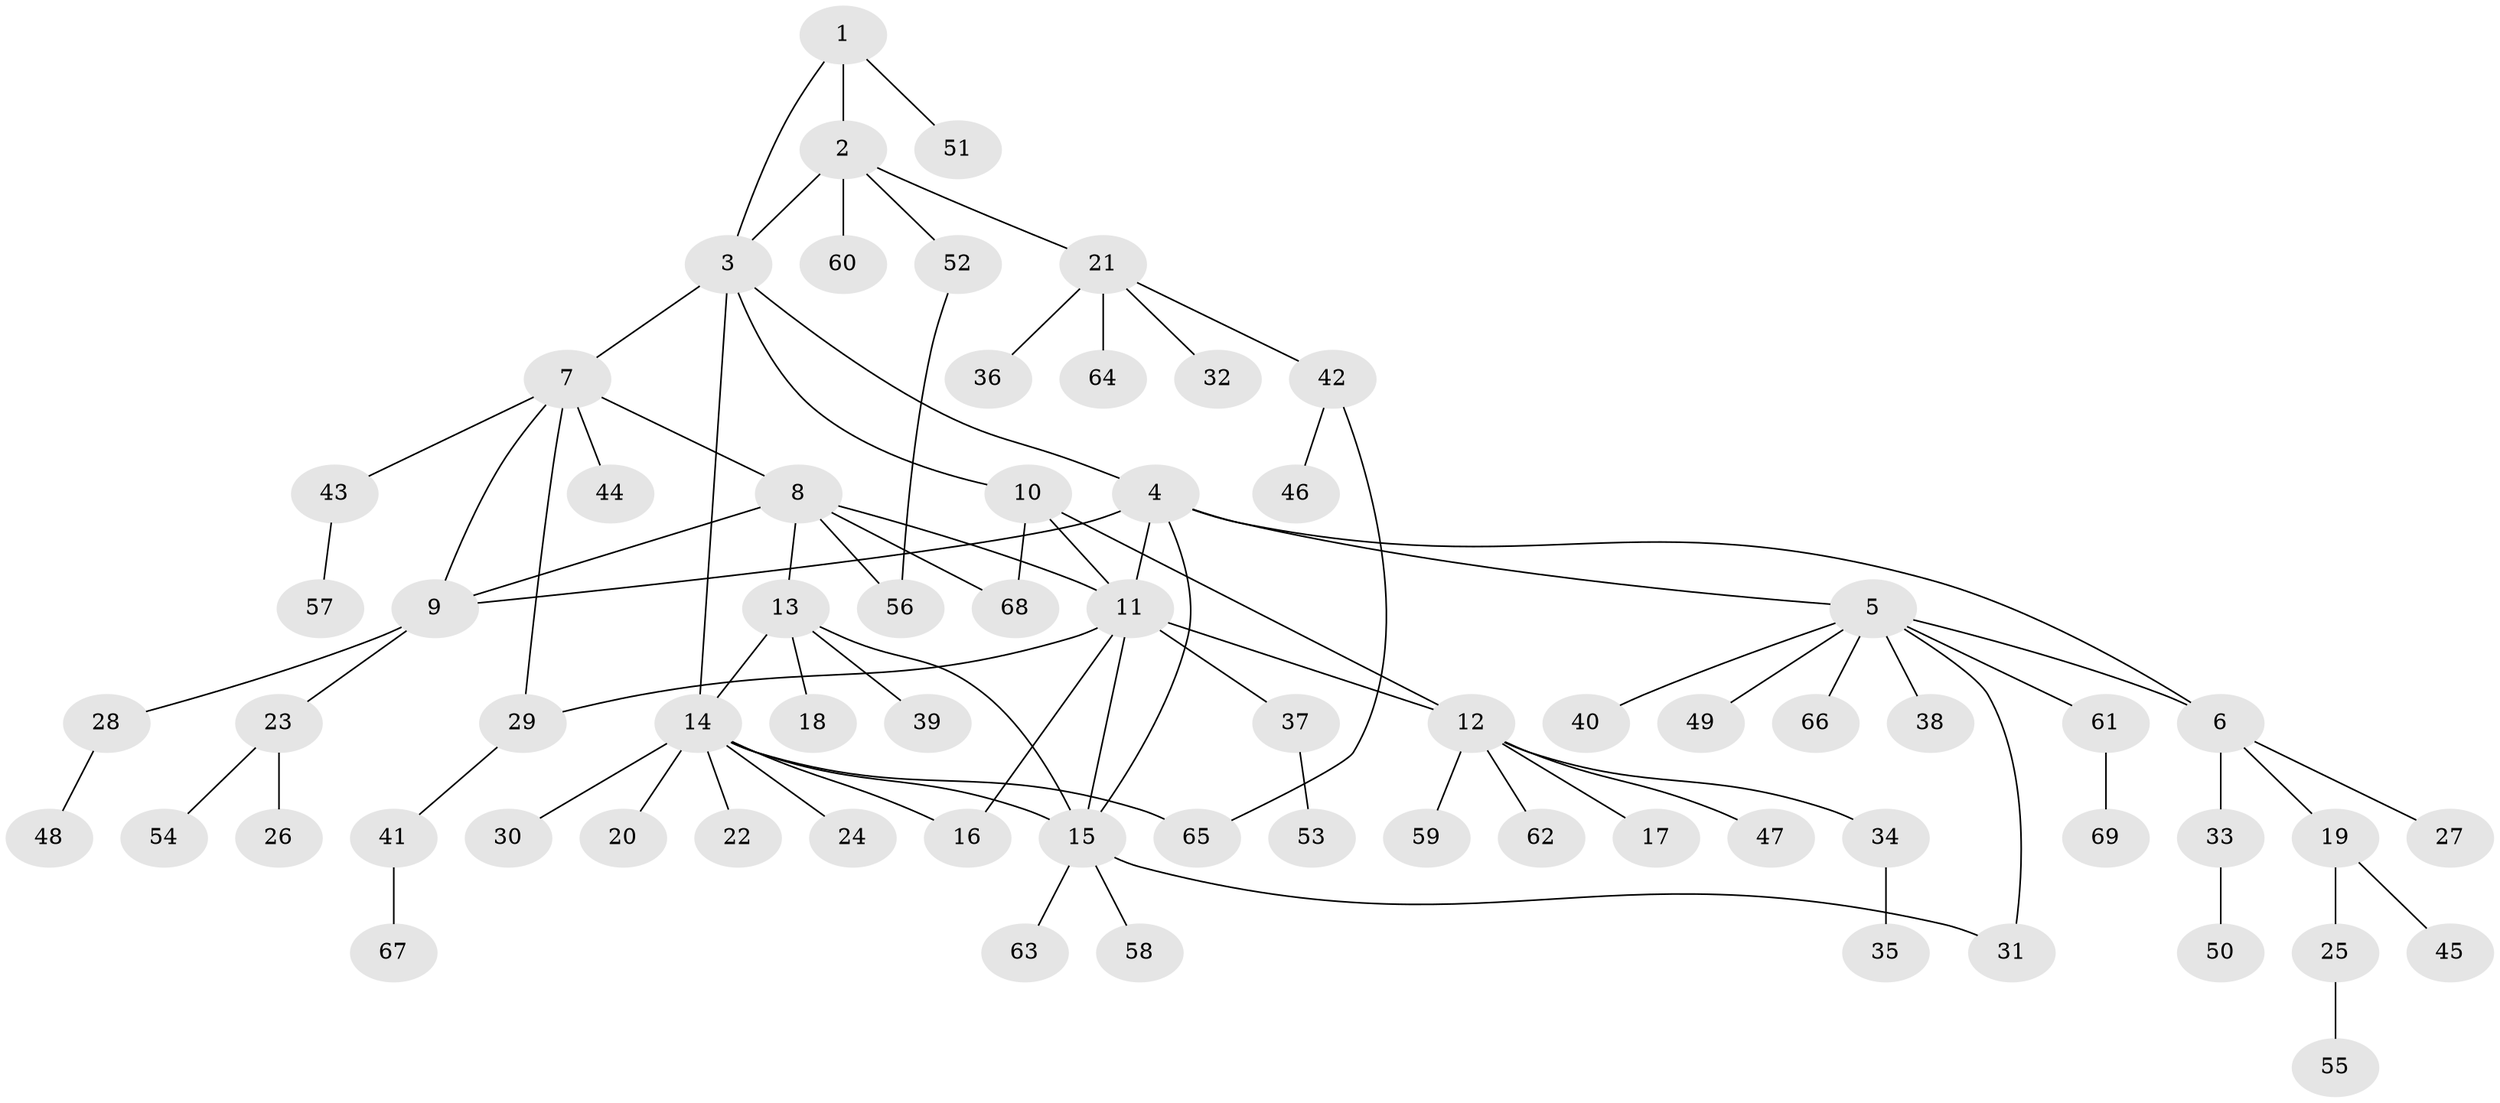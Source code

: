 // coarse degree distribution, {3: 0.08333333333333333, 5: 0.0625, 10: 0.020833333333333332, 7: 0.041666666666666664, 4: 0.0625, 6: 0.041666666666666664, 8: 0.041666666666666664, 2: 0.08333333333333333, 1: 0.5625}
// Generated by graph-tools (version 1.1) at 2025/42/03/06/25 10:42:12]
// undirected, 69 vertices, 85 edges
graph export_dot {
graph [start="1"]
  node [color=gray90,style=filled];
  1;
  2;
  3;
  4;
  5;
  6;
  7;
  8;
  9;
  10;
  11;
  12;
  13;
  14;
  15;
  16;
  17;
  18;
  19;
  20;
  21;
  22;
  23;
  24;
  25;
  26;
  27;
  28;
  29;
  30;
  31;
  32;
  33;
  34;
  35;
  36;
  37;
  38;
  39;
  40;
  41;
  42;
  43;
  44;
  45;
  46;
  47;
  48;
  49;
  50;
  51;
  52;
  53;
  54;
  55;
  56;
  57;
  58;
  59;
  60;
  61;
  62;
  63;
  64;
  65;
  66;
  67;
  68;
  69;
  1 -- 2;
  1 -- 3;
  1 -- 51;
  2 -- 3;
  2 -- 21;
  2 -- 52;
  2 -- 60;
  3 -- 4;
  3 -- 7;
  3 -- 10;
  3 -- 14;
  4 -- 5;
  4 -- 6;
  4 -- 9;
  4 -- 11;
  4 -- 15;
  5 -- 6;
  5 -- 31;
  5 -- 38;
  5 -- 40;
  5 -- 49;
  5 -- 61;
  5 -- 66;
  6 -- 19;
  6 -- 27;
  6 -- 33;
  7 -- 8;
  7 -- 9;
  7 -- 29;
  7 -- 43;
  7 -- 44;
  8 -- 9;
  8 -- 11;
  8 -- 13;
  8 -- 56;
  8 -- 68;
  9 -- 23;
  9 -- 28;
  10 -- 11;
  10 -- 12;
  10 -- 68;
  11 -- 12;
  11 -- 15;
  11 -- 16;
  11 -- 29;
  11 -- 37;
  12 -- 17;
  12 -- 34;
  12 -- 47;
  12 -- 59;
  12 -- 62;
  13 -- 14;
  13 -- 15;
  13 -- 18;
  13 -- 39;
  14 -- 15;
  14 -- 16;
  14 -- 20;
  14 -- 22;
  14 -- 24;
  14 -- 30;
  14 -- 65;
  15 -- 31;
  15 -- 58;
  15 -- 63;
  19 -- 25;
  19 -- 45;
  21 -- 32;
  21 -- 36;
  21 -- 42;
  21 -- 64;
  23 -- 26;
  23 -- 54;
  25 -- 55;
  28 -- 48;
  29 -- 41;
  33 -- 50;
  34 -- 35;
  37 -- 53;
  41 -- 67;
  42 -- 46;
  42 -- 65;
  43 -- 57;
  52 -- 56;
  61 -- 69;
}
